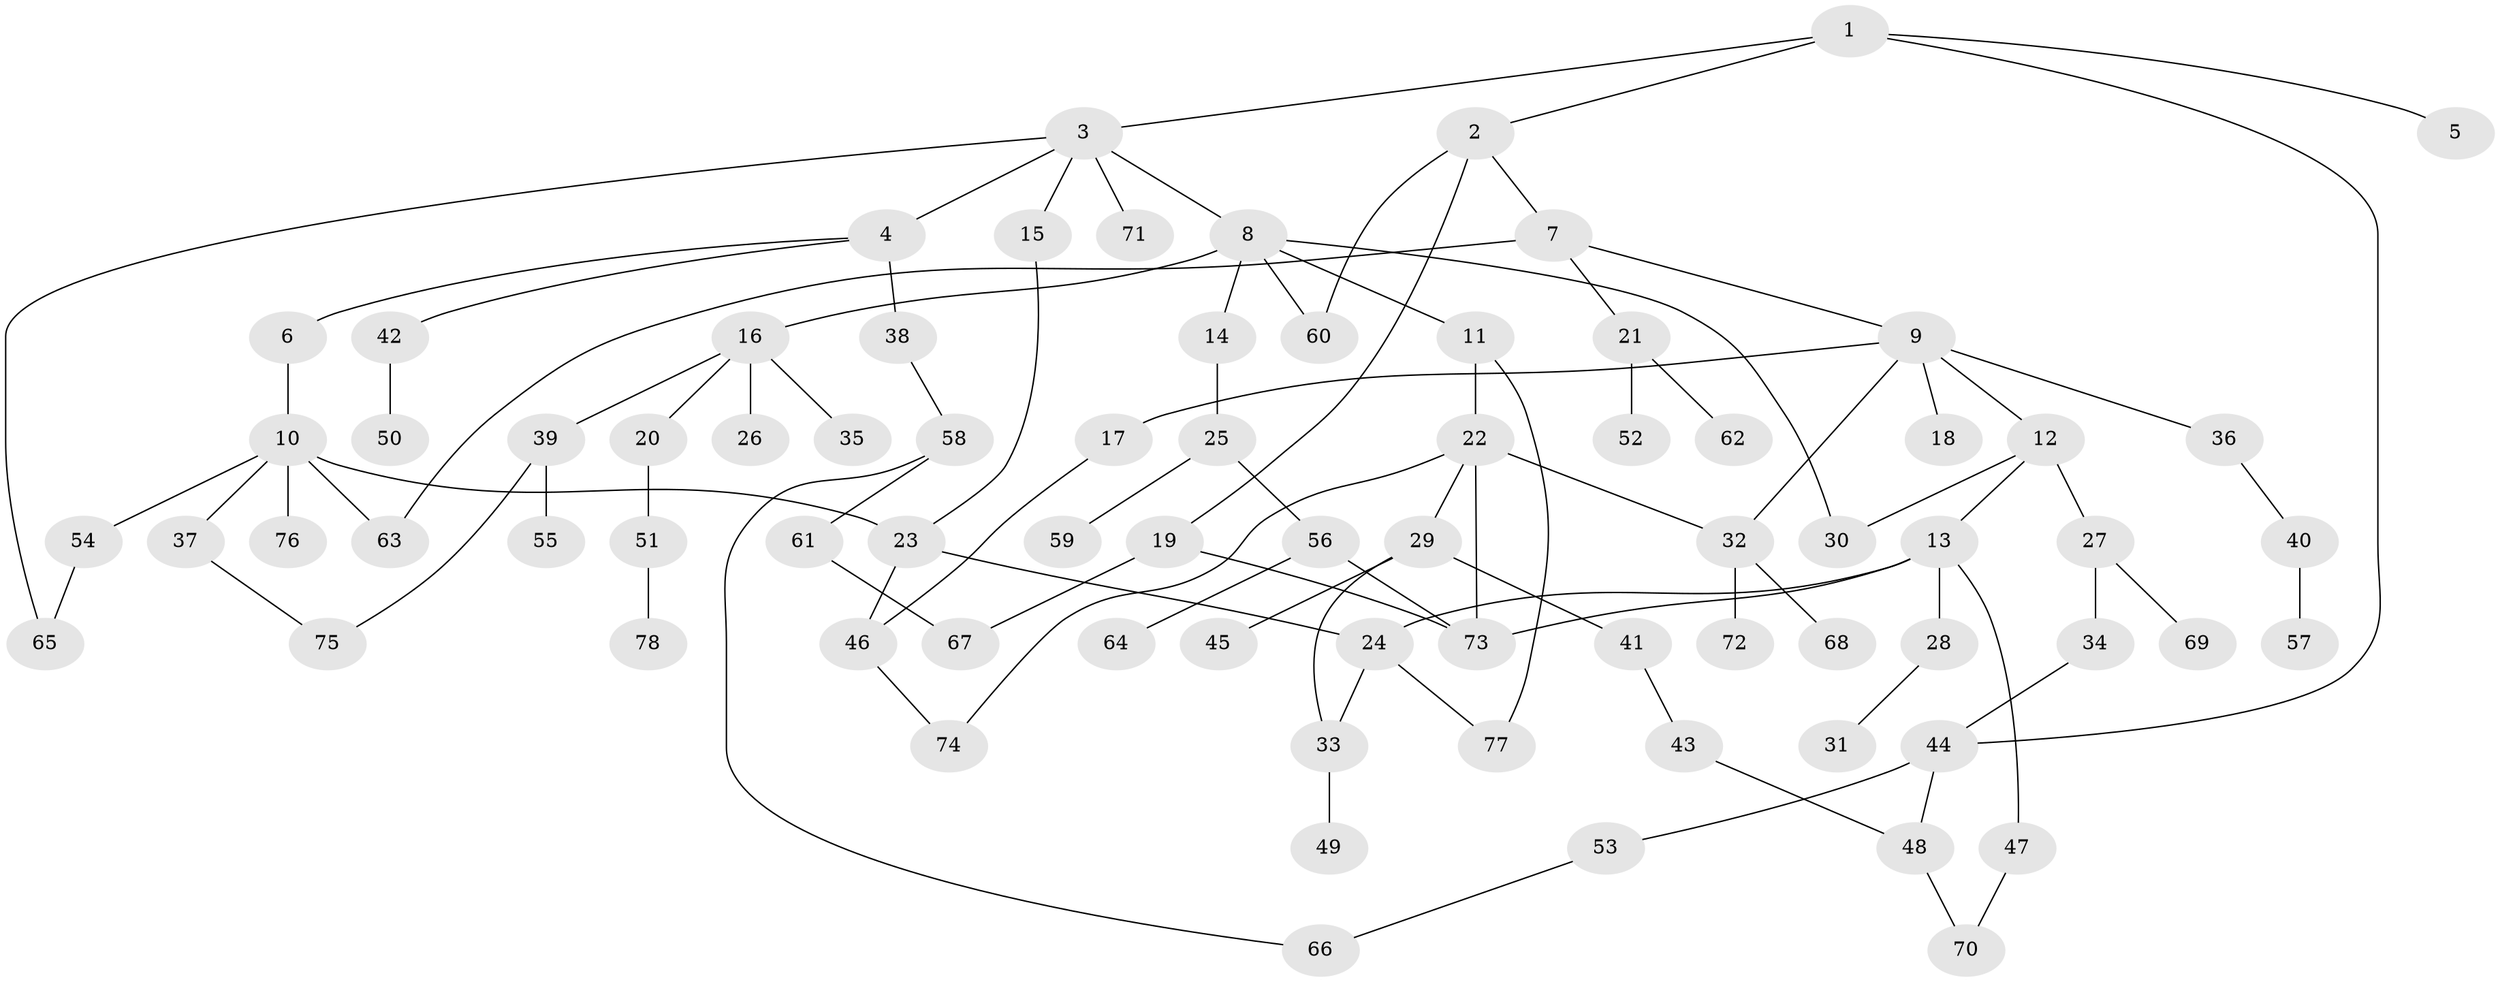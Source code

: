 // Generated by graph-tools (version 1.1) at 2025/49/03/09/25 03:49:24]
// undirected, 78 vertices, 97 edges
graph export_dot {
graph [start="1"]
  node [color=gray90,style=filled];
  1;
  2;
  3;
  4;
  5;
  6;
  7;
  8;
  9;
  10;
  11;
  12;
  13;
  14;
  15;
  16;
  17;
  18;
  19;
  20;
  21;
  22;
  23;
  24;
  25;
  26;
  27;
  28;
  29;
  30;
  31;
  32;
  33;
  34;
  35;
  36;
  37;
  38;
  39;
  40;
  41;
  42;
  43;
  44;
  45;
  46;
  47;
  48;
  49;
  50;
  51;
  52;
  53;
  54;
  55;
  56;
  57;
  58;
  59;
  60;
  61;
  62;
  63;
  64;
  65;
  66;
  67;
  68;
  69;
  70;
  71;
  72;
  73;
  74;
  75;
  76;
  77;
  78;
  1 -- 2;
  1 -- 3;
  1 -- 5;
  1 -- 44;
  2 -- 7;
  2 -- 19;
  2 -- 60;
  3 -- 4;
  3 -- 8;
  3 -- 15;
  3 -- 65;
  3 -- 71;
  4 -- 6;
  4 -- 38;
  4 -- 42;
  6 -- 10;
  7 -- 9;
  7 -- 21;
  7 -- 63;
  8 -- 11;
  8 -- 14;
  8 -- 16;
  8 -- 60;
  8 -- 30;
  9 -- 12;
  9 -- 17;
  9 -- 18;
  9 -- 36;
  9 -- 32;
  10 -- 23;
  10 -- 37;
  10 -- 54;
  10 -- 76;
  10 -- 63;
  11 -- 22;
  11 -- 77;
  12 -- 13;
  12 -- 27;
  12 -- 30;
  13 -- 28;
  13 -- 47;
  13 -- 73;
  13 -- 24;
  14 -- 25;
  15 -- 23;
  16 -- 20;
  16 -- 26;
  16 -- 35;
  16 -- 39;
  17 -- 46;
  19 -- 67;
  19 -- 73;
  20 -- 51;
  21 -- 52;
  21 -- 62;
  22 -- 29;
  22 -- 32;
  22 -- 74;
  22 -- 73;
  23 -- 24;
  23 -- 46;
  24 -- 33;
  24 -- 77;
  25 -- 56;
  25 -- 59;
  27 -- 34;
  27 -- 69;
  28 -- 31;
  29 -- 41;
  29 -- 45;
  29 -- 33;
  32 -- 68;
  32 -- 72;
  33 -- 49;
  34 -- 44;
  36 -- 40;
  37 -- 75;
  38 -- 58;
  39 -- 55;
  39 -- 75;
  40 -- 57;
  41 -- 43;
  42 -- 50;
  43 -- 48;
  44 -- 53;
  44 -- 48;
  46 -- 74;
  47 -- 70;
  48 -- 70;
  51 -- 78;
  53 -- 66;
  54 -- 65;
  56 -- 64;
  56 -- 73;
  58 -- 61;
  58 -- 66;
  61 -- 67;
}
